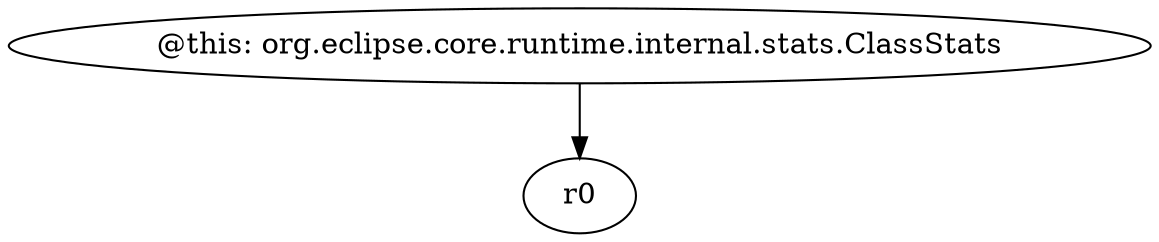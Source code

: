 digraph g {
0[label="@this: org.eclipse.core.runtime.internal.stats.ClassStats"]
1[label="r0"]
0->1[label=""]
}